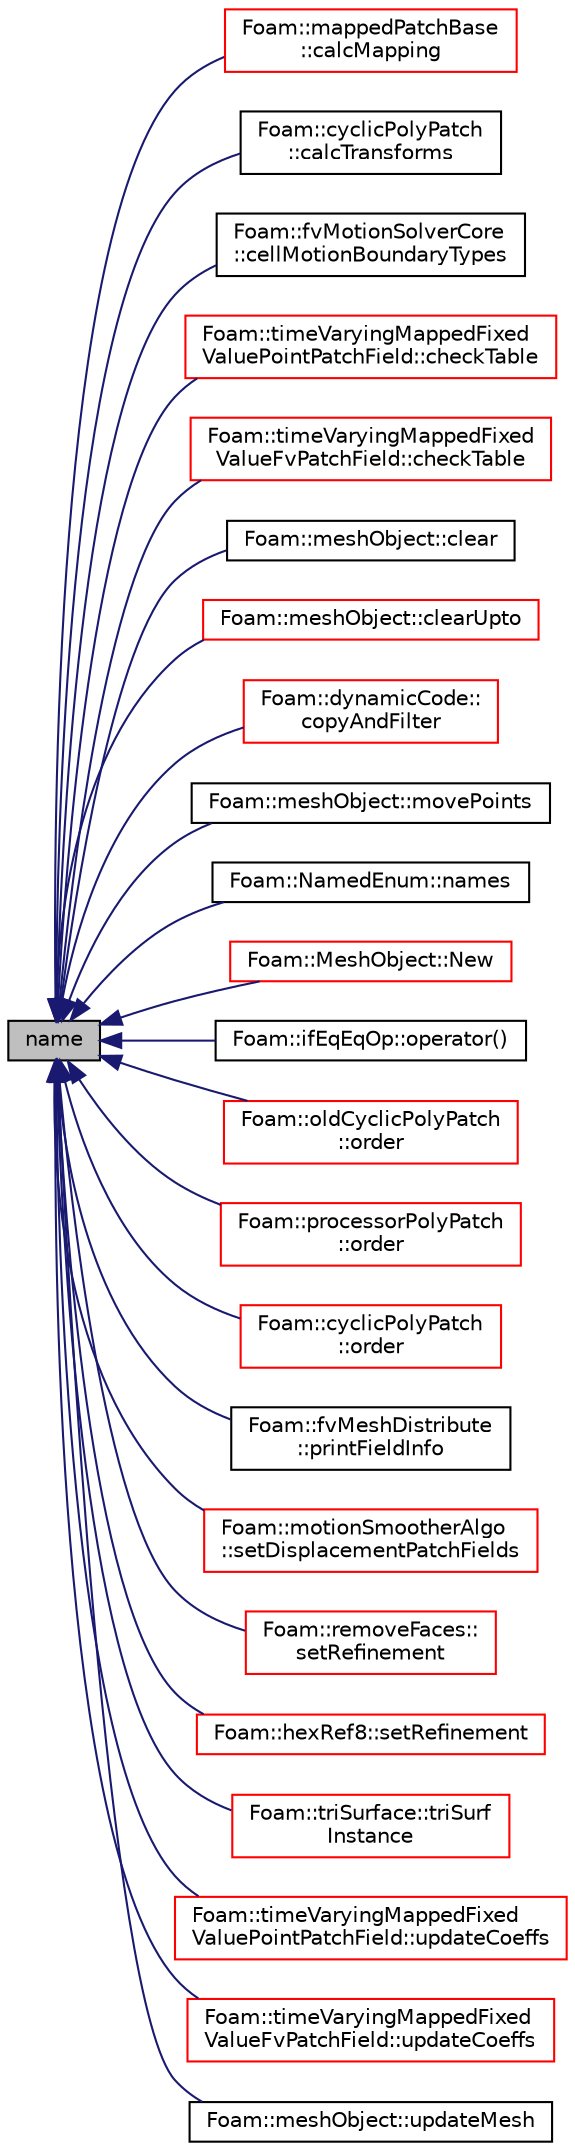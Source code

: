 digraph "name"
{
  bgcolor="transparent";
  edge [fontname="Helvetica",fontsize="10",labelfontname="Helvetica",labelfontsize="10"];
  node [fontname="Helvetica",fontsize="10",shape=record];
  rankdir="LR";
  Node1 [label="name",height=0.2,width=0.4,color="black", fillcolor="grey75", style="filled", fontcolor="black"];
  Node1 -> Node2 [dir="back",color="midnightblue",fontsize="10",style="solid",fontname="Helvetica"];
  Node2 [label="Foam::mappedPatchBase\l::calcMapping",height=0.2,width=0.4,color="red",URL="$a01445.html#a855421729b0363f1d9b0341a153f12b1",tooltip="Calculate mapping. "];
  Node1 -> Node3 [dir="back",color="midnightblue",fontsize="10",style="solid",fontname="Helvetica"];
  Node3 [label="Foam::cyclicPolyPatch\l::calcTransforms",height=0.2,width=0.4,color="black",URL="$a00492.html#afb48497736bbafb1fbb000cd218d1779",tooltip="Recalculate the transformation tensors. "];
  Node1 -> Node4 [dir="back",color="midnightblue",fontsize="10",style="solid",fontname="Helvetica"];
  Node4 [label="Foam::fvMotionSolverCore\l::cellMotionBoundaryTypes",height=0.2,width=0.4,color="black",URL="$a00896.html#a865df08dc3cc4baca8402afa7e7bcc9e"];
  Node1 -> Node5 [dir="back",color="midnightblue",fontsize="10",style="solid",fontname="Helvetica"];
  Node5 [label="Foam::timeVaryingMappedFixed\lValuePointPatchField::checkTable",height=0.2,width=0.4,color="red",URL="$a02689.html#a89f63f29ad3b1f1081f9bc42599fef27",tooltip="Find boundary data inbetween current time and interpolate. "];
  Node1 -> Node6 [dir="back",color="midnightblue",fontsize="10",style="solid",fontname="Helvetica"];
  Node6 [label="Foam::timeVaryingMappedFixed\lValueFvPatchField::checkTable",height=0.2,width=0.4,color="red",URL="$a02688.html#a89f63f29ad3b1f1081f9bc42599fef27",tooltip="Find boundary data inbetween current time and interpolate. "];
  Node1 -> Node7 [dir="back",color="midnightblue",fontsize="10",style="solid",fontname="Helvetica"];
  Node7 [label="Foam::meshObject::clear",height=0.2,width=0.4,color="black",URL="$a01496.html#a680fb9c4fc2cc88395e087ad5804e5a5"];
  Node1 -> Node8 [dir="back",color="midnightblue",fontsize="10",style="solid",fontname="Helvetica"];
  Node8 [label="Foam::meshObject::clearUpto",height=0.2,width=0.4,color="red",URL="$a01496.html#a0dc06f14bf957cd6ad1714a838338857",tooltip="Clear all meshObject derived from FromType up to (but not including) "];
  Node1 -> Node9 [dir="back",color="midnightblue",fontsize="10",style="solid",fontname="Helvetica"];
  Node9 [label="Foam::dynamicCode::\lcopyAndFilter",height=0.2,width=0.4,color="red",URL="$a00605.html#a1c5c6c6385cd29521ecf0305e3db8448",tooltip="Copy lines while expanding variables. "];
  Node1 -> Node10 [dir="back",color="midnightblue",fontsize="10",style="solid",fontname="Helvetica"];
  Node10 [label="Foam::meshObject::movePoints",height=0.2,width=0.4,color="black",URL="$a01496.html#a1f0776a32a30d50c5b33489cb05f4d11"];
  Node1 -> Node11 [dir="back",color="midnightblue",fontsize="10",style="solid",fontname="Helvetica"];
  Node11 [label="Foam::NamedEnum::names",height=0.2,width=0.4,color="black",URL="$a01597.html#a7350da3a0edd92cd11e6c479c9967dc8"];
  Node1 -> Node12 [dir="back",color="midnightblue",fontsize="10",style="solid",fontname="Helvetica"];
  Node12 [label="Foam::MeshObject::New",height=0.2,width=0.4,color="red",URL="$a01495.html#ab61cc2091ec1fd7e08e8948e84235a05"];
  Node1 -> Node13 [dir="back",color="midnightblue",fontsize="10",style="solid",fontname="Helvetica"];
  Node13 [label="Foam::ifEqEqOp::operator()",height=0.2,width=0.4,color="black",URL="$a01044.html#a71918488bb9f8251fb7d05ed3baeb14f"];
  Node1 -> Node14 [dir="back",color="midnightblue",fontsize="10",style="solid",fontname="Helvetica"];
  Node14 [label="Foam::oldCyclicPolyPatch\l::order",height=0.2,width=0.4,color="red",URL="$a01738.html#a557fadfc4a0e74703deefb12da057df5",tooltip="Return new ordering for primitivePatch. "];
  Node1 -> Node15 [dir="back",color="midnightblue",fontsize="10",style="solid",fontname="Helvetica"];
  Node15 [label="Foam::processorPolyPatch\l::order",height=0.2,width=0.4,color="red",URL="$a02028.html#a557fadfc4a0e74703deefb12da057df5",tooltip="Return new ordering for primitivePatch. "];
  Node1 -> Node16 [dir="back",color="midnightblue",fontsize="10",style="solid",fontname="Helvetica"];
  Node16 [label="Foam::cyclicPolyPatch\l::order",height=0.2,width=0.4,color="red",URL="$a00492.html#a557fadfc4a0e74703deefb12da057df5",tooltip="Return new ordering for primitivePatch. "];
  Node1 -> Node17 [dir="back",color="midnightblue",fontsize="10",style="solid",fontname="Helvetica"];
  Node17 [label="Foam::fvMeshDistribute\l::printFieldInfo",height=0.2,width=0.4,color="black",URL="$a00891.html#ac01a969a7e9466cbdca2475c4c0bd9c2",tooltip="Print some field info. "];
  Node1 -> Node18 [dir="back",color="midnightblue",fontsize="10",style="solid",fontname="Helvetica"];
  Node18 [label="Foam::motionSmootherAlgo\l::setDisplacementPatchFields",height=0.2,width=0.4,color="red",URL="$a01560.html#a1117a26b03c2fa65a7065fe94f32757c",tooltip="Set patch fields on displacement to be consistent with. "];
  Node1 -> Node19 [dir="back",color="midnightblue",fontsize="10",style="solid",fontname="Helvetica"];
  Node19 [label="Foam::removeFaces::\lsetRefinement",height=0.2,width=0.4,color="red",URL="$a02198.html#ab93e03b88d5ddae1a2a9b101a73f01e6",tooltip="Play commands into polyTopoChange to remove faces. "];
  Node1 -> Node20 [dir="back",color="midnightblue",fontsize="10",style="solid",fontname="Helvetica"];
  Node20 [label="Foam::hexRef8::setRefinement",height=0.2,width=0.4,color="red",URL="$a01022.html#a59cb8a999be096950b6cc4f7c457426b",tooltip="Insert refinement. All selected cells will be split into 8. "];
  Node1 -> Node21 [dir="back",color="midnightblue",fontsize="10",style="solid",fontname="Helvetica"];
  Node21 [label="Foam::triSurface::triSurf\lInstance",height=0.2,width=0.4,color="red",URL="$a02754.html#a1ab8d8beae9ae13c09674c78df71224a",tooltip="Name of triSurface directory to use. "];
  Node1 -> Node22 [dir="back",color="midnightblue",fontsize="10",style="solid",fontname="Helvetica"];
  Node22 [label="Foam::timeVaryingMappedFixed\lValuePointPatchField::updateCoeffs",height=0.2,width=0.4,color="red",URL="$a02689.html#a7e24eafac629d3733181cd942d4c902f",tooltip="Update the coefficients associated with the patch field. "];
  Node1 -> Node23 [dir="back",color="midnightblue",fontsize="10",style="solid",fontname="Helvetica"];
  Node23 [label="Foam::timeVaryingMappedFixed\lValueFvPatchField::updateCoeffs",height=0.2,width=0.4,color="red",URL="$a02688.html#a7e24eafac629d3733181cd942d4c902f",tooltip="Update the coefficients associated with the patch field. "];
  Node1 -> Node24 [dir="back",color="midnightblue",fontsize="10",style="solid",fontname="Helvetica"];
  Node24 [label="Foam::meshObject::updateMesh",height=0.2,width=0.4,color="black",URL="$a01496.html#a35d9e31943796db6cf19e39e089af8c2"];
}
